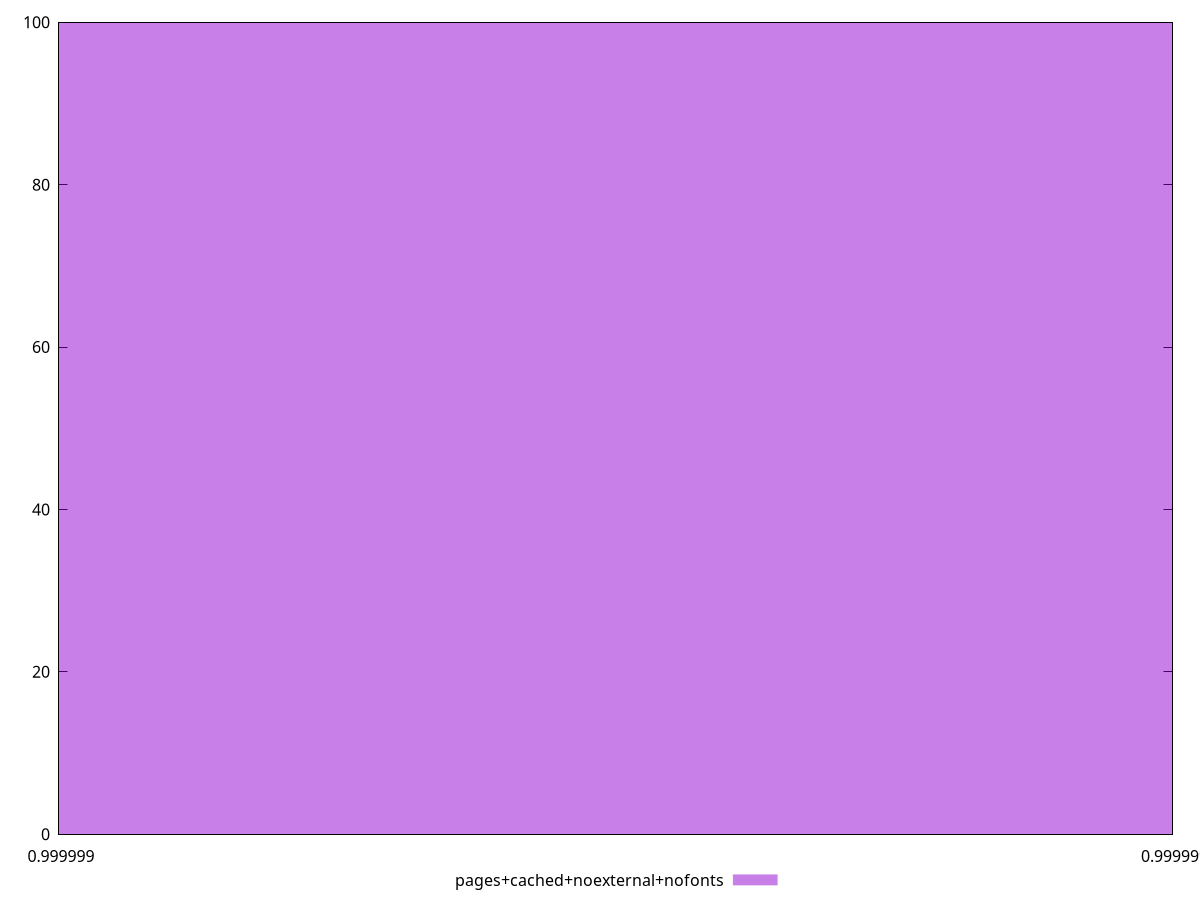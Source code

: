 $_pagesCachedNoexternalNofonts <<EOF
0.9999993380488859 100
EOF
set key outside below
set terminal pngcairo
set output "report_00006_2020-11-02T20-21-41.718Z/estimated-input-latency/pages+cached+noexternal+nofonts//hist.png"
set yrange [0:100]
set boxwidth 4.323062270729413e-16
set style fill transparent solid 0.5 noborder
plot $_pagesCachedNoexternalNofonts title "pages+cached+noexternal+nofonts" with boxes ,